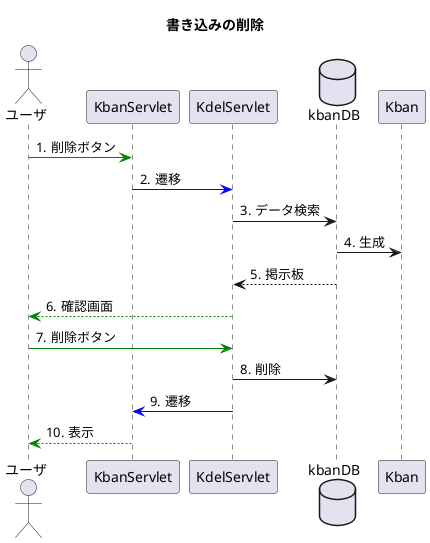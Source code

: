 @startuml
title 書き込みの削除

autonumber "#."

actor ユーザ
participant KbanServlet
participant KdelServlet
database kbanDB
participant Kban

ユーザ -[#green]> KbanServlet:削除ボタン
KbanServlet -[#blue]> KdelServlet:遷移
KdelServlet -> kbanDB:データ検索
kbanDB -> Kban:生成
kbanDB --> KdelServlet:掲示板
KdelServlet --[#green]> ユーザ:確認画面
ユーザ -[#green]> KdelServlet:削除ボタン
KdelServlet -> kbanDB:削除
KdelServlet -[#blue]> KbanServlet:遷移
KbanServlet --[#green]> ユーザ:表示
@enduml